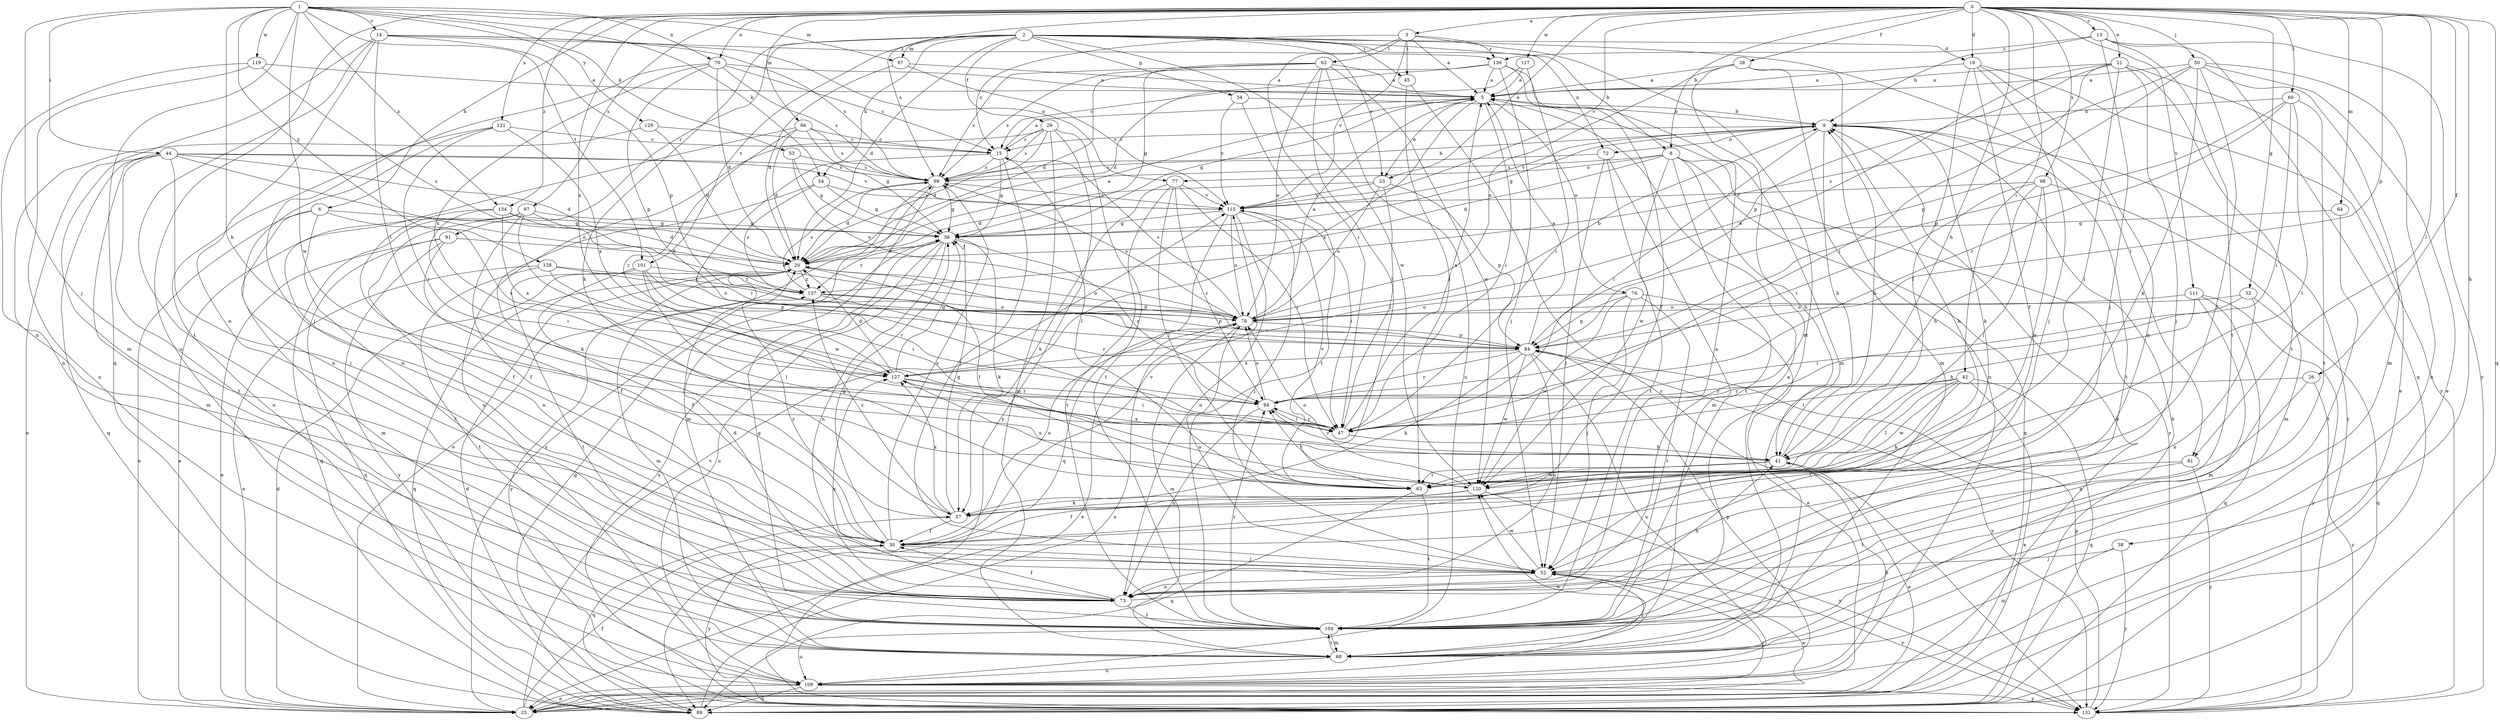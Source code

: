 strict digraph  {
0;
1;
2;
3;
5;
6;
8;
9;
13;
14;
15;
19;
20;
21;
23;
25;
26;
28;
29;
30;
32;
34;
36;
38;
41;
42;
44;
45;
47;
50;
52;
53;
54;
57;
60;
61;
62;
63;
64;
66;
67;
68;
70;
72;
73;
76;
77;
78;
84;
89;
91;
94;
97;
98;
99;
101;
104;
109;
111;
115;
117;
119;
120;
121;
127;
128;
129;
131;
134;
136;
137;
0 -> 3  [label=a];
0 -> 6  [label=b];
0 -> 8  [label=b];
0 -> 13  [label=c];
0 -> 19  [label=d];
0 -> 21  [label=e];
0 -> 23  [label=e];
0 -> 26  [label=f];
0 -> 28  [label=f];
0 -> 32  [label=g];
0 -> 38  [label=h];
0 -> 41  [label=h];
0 -> 42  [label=i];
0 -> 50  [label=j];
0 -> 60  [label=l];
0 -> 61  [label=l];
0 -> 64  [label=m];
0 -> 66  [label=m];
0 -> 70  [label=n];
0 -> 84  [label=p];
0 -> 89  [label=q];
0 -> 97  [label=s];
0 -> 98  [label=s];
0 -> 99  [label=s];
0 -> 109  [label=u];
0 -> 111  [label=v];
0 -> 115  [label=v];
0 -> 117  [label=w];
0 -> 121  [label=x];
0 -> 127  [label=x];
0 -> 134  [label=z];
1 -> 14  [label=c];
1 -> 41  [label=h];
1 -> 44  [label=i];
1 -> 52  [label=j];
1 -> 53  [label=k];
1 -> 54  [label=k];
1 -> 67  [label=m];
1 -> 70  [label=n];
1 -> 89  [label=q];
1 -> 101  [label=t];
1 -> 119  [label=w];
1 -> 120  [label=w];
1 -> 128  [label=y];
1 -> 129  [label=y];
1 -> 134  [label=z];
2 -> 8  [label=b];
2 -> 19  [label=d];
2 -> 20  [label=d];
2 -> 23  [label=e];
2 -> 29  [label=f];
2 -> 34  [label=g];
2 -> 45  [label=i];
2 -> 54  [label=k];
2 -> 57  [label=k];
2 -> 61  [label=l];
2 -> 67  [label=m];
2 -> 72  [label=n];
2 -> 91  [label=r];
2 -> 101  [label=t];
2 -> 120  [label=w];
3 -> 5  [label=a];
3 -> 15  [label=c];
3 -> 45  [label=i];
3 -> 47  [label=i];
3 -> 62  [label=l];
3 -> 104  [label=t];
3 -> 115  [label=v];
3 -> 136  [label=z];
5 -> 9  [label=b];
5 -> 23  [label=e];
5 -> 36  [label=g];
5 -> 47  [label=i];
5 -> 76  [label=o];
5 -> 127  [label=x];
6 -> 25  [label=e];
6 -> 36  [label=g];
6 -> 68  [label=m];
6 -> 104  [label=t];
6 -> 127  [label=x];
8 -> 20  [label=d];
8 -> 41  [label=h];
8 -> 77  [label=o];
8 -> 89  [label=q];
8 -> 99  [label=s];
8 -> 104  [label=t];
8 -> 120  [label=w];
8 -> 131  [label=y];
9 -> 15  [label=c];
9 -> 36  [label=g];
9 -> 41  [label=h];
9 -> 47  [label=i];
9 -> 57  [label=k];
9 -> 72  [label=n];
9 -> 104  [label=t];
9 -> 115  [label=v];
9 -> 131  [label=y];
13 -> 9  [label=b];
13 -> 52  [label=j];
13 -> 89  [label=q];
13 -> 104  [label=t];
13 -> 131  [label=y];
13 -> 136  [label=z];
14 -> 47  [label=i];
14 -> 68  [label=m];
14 -> 73  [label=n];
14 -> 77  [label=o];
14 -> 84  [label=p];
14 -> 99  [label=s];
14 -> 104  [label=t];
14 -> 136  [label=z];
15 -> 5  [label=a];
15 -> 36  [label=g];
15 -> 47  [label=i];
15 -> 52  [label=j];
15 -> 63  [label=l];
15 -> 99  [label=s];
19 -> 5  [label=a];
19 -> 30  [label=f];
19 -> 52  [label=j];
19 -> 63  [label=l];
19 -> 73  [label=n];
19 -> 131  [label=y];
20 -> 5  [label=a];
20 -> 63  [label=l];
20 -> 68  [label=m];
20 -> 78  [label=o];
20 -> 89  [label=q];
20 -> 131  [label=y];
20 -> 137  [label=z];
21 -> 5  [label=a];
21 -> 25  [label=e];
21 -> 47  [label=i];
21 -> 52  [label=j];
21 -> 63  [label=l];
21 -> 84  [label=p];
21 -> 104  [label=t];
21 -> 127  [label=x];
23 -> 20  [label=d];
23 -> 47  [label=i];
23 -> 78  [label=o];
23 -> 84  [label=p];
23 -> 115  [label=v];
25 -> 9  [label=b];
25 -> 20  [label=d];
25 -> 30  [label=f];
25 -> 52  [label=j];
25 -> 99  [label=s];
25 -> 115  [label=v];
26 -> 73  [label=n];
26 -> 94  [label=r];
26 -> 131  [label=y];
28 -> 5  [label=a];
28 -> 68  [label=m];
28 -> 73  [label=n];
28 -> 78  [label=o];
28 -> 109  [label=u];
29 -> 15  [label=c];
29 -> 20  [label=d];
29 -> 68  [label=m];
29 -> 99  [label=s];
29 -> 104  [label=t];
29 -> 109  [label=u];
29 -> 131  [label=y];
30 -> 36  [label=g];
30 -> 52  [label=j];
30 -> 78  [label=o];
30 -> 99  [label=s];
30 -> 115  [label=v];
30 -> 131  [label=y];
30 -> 137  [label=z];
32 -> 47  [label=i];
32 -> 73  [label=n];
32 -> 78  [label=o];
32 -> 89  [label=q];
34 -> 9  [label=b];
34 -> 104  [label=t];
34 -> 115  [label=v];
36 -> 20  [label=d];
36 -> 57  [label=k];
36 -> 73  [label=n];
36 -> 94  [label=r];
36 -> 109  [label=u];
36 -> 131  [label=y];
36 -> 137  [label=z];
38 -> 52  [label=j];
38 -> 68  [label=m];
38 -> 131  [label=y];
41 -> 9  [label=b];
41 -> 25  [label=e];
41 -> 63  [label=l];
41 -> 94  [label=r];
41 -> 120  [label=w];
41 -> 127  [label=x];
42 -> 25  [label=e];
42 -> 47  [label=i];
42 -> 57  [label=k];
42 -> 63  [label=l];
42 -> 89  [label=q];
42 -> 94  [label=r];
42 -> 120  [label=w];
44 -> 20  [label=d];
44 -> 25  [label=e];
44 -> 52  [label=j];
44 -> 68  [label=m];
44 -> 78  [label=o];
44 -> 89  [label=q];
44 -> 99  [label=s];
44 -> 104  [label=t];
44 -> 115  [label=v];
45 -> 63  [label=l];
45 -> 131  [label=y];
47 -> 5  [label=a];
47 -> 41  [label=h];
47 -> 94  [label=r];
50 -> 5  [label=a];
50 -> 25  [label=e];
50 -> 30  [label=f];
50 -> 57  [label=k];
50 -> 68  [label=m];
50 -> 84  [label=p];
50 -> 109  [label=u];
50 -> 137  [label=z];
52 -> 25  [label=e];
52 -> 73  [label=n];
52 -> 78  [label=o];
52 -> 120  [label=w];
52 -> 131  [label=y];
53 -> 36  [label=g];
53 -> 78  [label=o];
53 -> 99  [label=s];
54 -> 36  [label=g];
54 -> 57  [label=k];
54 -> 115  [label=v];
54 -> 137  [label=z];
57 -> 9  [label=b];
57 -> 30  [label=f];
57 -> 36  [label=g];
57 -> 89  [label=q];
57 -> 127  [label=x];
57 -> 137  [label=z];
60 -> 9  [label=b];
60 -> 47  [label=i];
60 -> 63  [label=l];
60 -> 84  [label=p];
60 -> 94  [label=r];
60 -> 104  [label=t];
61 -> 63  [label=l];
61 -> 104  [label=t];
61 -> 131  [label=y];
62 -> 5  [label=a];
62 -> 20  [label=d];
62 -> 36  [label=g];
62 -> 63  [label=l];
62 -> 78  [label=o];
62 -> 99  [label=s];
62 -> 109  [label=u];
62 -> 120  [label=w];
63 -> 89  [label=q];
63 -> 104  [label=t];
63 -> 115  [label=v];
63 -> 127  [label=x];
64 -> 36  [label=g];
64 -> 104  [label=t];
66 -> 15  [label=c];
66 -> 20  [label=d];
66 -> 36  [label=g];
66 -> 73  [label=n];
66 -> 94  [label=r];
66 -> 99  [label=s];
67 -> 5  [label=a];
67 -> 20  [label=d];
67 -> 115  [label=v];
68 -> 5  [label=a];
68 -> 52  [label=j];
68 -> 104  [label=t];
68 -> 109  [label=u];
70 -> 5  [label=a];
70 -> 15  [label=c];
70 -> 20  [label=d];
70 -> 52  [label=j];
70 -> 84  [label=p];
70 -> 99  [label=s];
70 -> 127  [label=x];
72 -> 52  [label=j];
72 -> 68  [label=m];
72 -> 99  [label=s];
72 -> 104  [label=t];
73 -> 5  [label=a];
73 -> 20  [label=d];
73 -> 30  [label=f];
73 -> 41  [label=h];
73 -> 104  [label=t];
73 -> 127  [label=x];
76 -> 25  [label=e];
76 -> 52  [label=j];
76 -> 78  [label=o];
76 -> 84  [label=p];
76 -> 104  [label=t];
76 -> 120  [label=w];
77 -> 47  [label=i];
77 -> 57  [label=k];
77 -> 63  [label=l];
77 -> 94  [label=r];
77 -> 104  [label=t];
77 -> 115  [label=v];
78 -> 5  [label=a];
78 -> 9  [label=b];
78 -> 15  [label=c];
78 -> 25  [label=e];
78 -> 68  [label=m];
78 -> 84  [label=p];
78 -> 99  [label=s];
84 -> 5  [label=a];
84 -> 20  [label=d];
84 -> 57  [label=k];
84 -> 73  [label=n];
84 -> 94  [label=r];
84 -> 109  [label=u];
84 -> 120  [label=w];
84 -> 127  [label=x];
84 -> 131  [label=y];
89 -> 9  [label=b];
89 -> 20  [label=d];
89 -> 36  [label=g];
89 -> 78  [label=o];
91 -> 20  [label=d];
91 -> 25  [label=e];
91 -> 30  [label=f];
91 -> 89  [label=q];
91 -> 131  [label=y];
94 -> 47  [label=i];
94 -> 73  [label=n];
94 -> 78  [label=o];
97 -> 20  [label=d];
97 -> 25  [label=e];
97 -> 30  [label=f];
97 -> 36  [label=g];
97 -> 73  [label=n];
97 -> 89  [label=q];
97 -> 120  [label=w];
98 -> 41  [label=h];
98 -> 63  [label=l];
98 -> 68  [label=m];
98 -> 94  [label=r];
98 -> 115  [label=v];
98 -> 120  [label=w];
99 -> 9  [label=b];
99 -> 20  [label=d];
99 -> 25  [label=e];
99 -> 36  [label=g];
99 -> 68  [label=m];
99 -> 115  [label=v];
101 -> 30  [label=f];
101 -> 47  [label=i];
101 -> 63  [label=l];
101 -> 94  [label=r];
101 -> 104  [label=t];
101 -> 137  [label=z];
104 -> 36  [label=g];
104 -> 68  [label=m];
104 -> 94  [label=r];
104 -> 109  [label=u];
109 -> 25  [label=e];
109 -> 41  [label=h];
109 -> 84  [label=p];
109 -> 89  [label=q];
109 -> 120  [label=w];
109 -> 131  [label=y];
111 -> 41  [label=h];
111 -> 68  [label=m];
111 -> 78  [label=o];
111 -> 89  [label=q];
111 -> 131  [label=y];
115 -> 36  [label=g];
115 -> 47  [label=i];
115 -> 52  [label=j];
115 -> 73  [label=n];
115 -> 78  [label=o];
115 -> 89  [label=q];
117 -> 5  [label=a];
117 -> 15  [label=c];
117 -> 47  [label=i];
119 -> 5  [label=a];
119 -> 73  [label=n];
119 -> 109  [label=u];
119 -> 137  [label=z];
120 -> 30  [label=f];
120 -> 57  [label=k];
120 -> 78  [label=o];
120 -> 94  [label=r];
120 -> 131  [label=y];
121 -> 15  [label=c];
121 -> 47  [label=i];
121 -> 73  [label=n];
121 -> 109  [label=u];
121 -> 127  [label=x];
127 -> 20  [label=d];
127 -> 36  [label=g];
127 -> 47  [label=i];
127 -> 94  [label=r];
128 -> 25  [label=e];
128 -> 78  [label=o];
128 -> 84  [label=p];
128 -> 104  [label=t];
128 -> 137  [label=z];
129 -> 15  [label=c];
129 -> 20  [label=d];
129 -> 73  [label=n];
131 -> 84  [label=p];
134 -> 30  [label=f];
134 -> 36  [label=g];
134 -> 47  [label=i];
134 -> 78  [label=o];
134 -> 127  [label=x];
136 -> 5  [label=a];
136 -> 20  [label=d];
136 -> 30  [label=f];
136 -> 52  [label=j];
136 -> 68  [label=m];
136 -> 99  [label=s];
137 -> 78  [label=o];
137 -> 84  [label=p];
137 -> 94  [label=r];
137 -> 99  [label=s];
}
